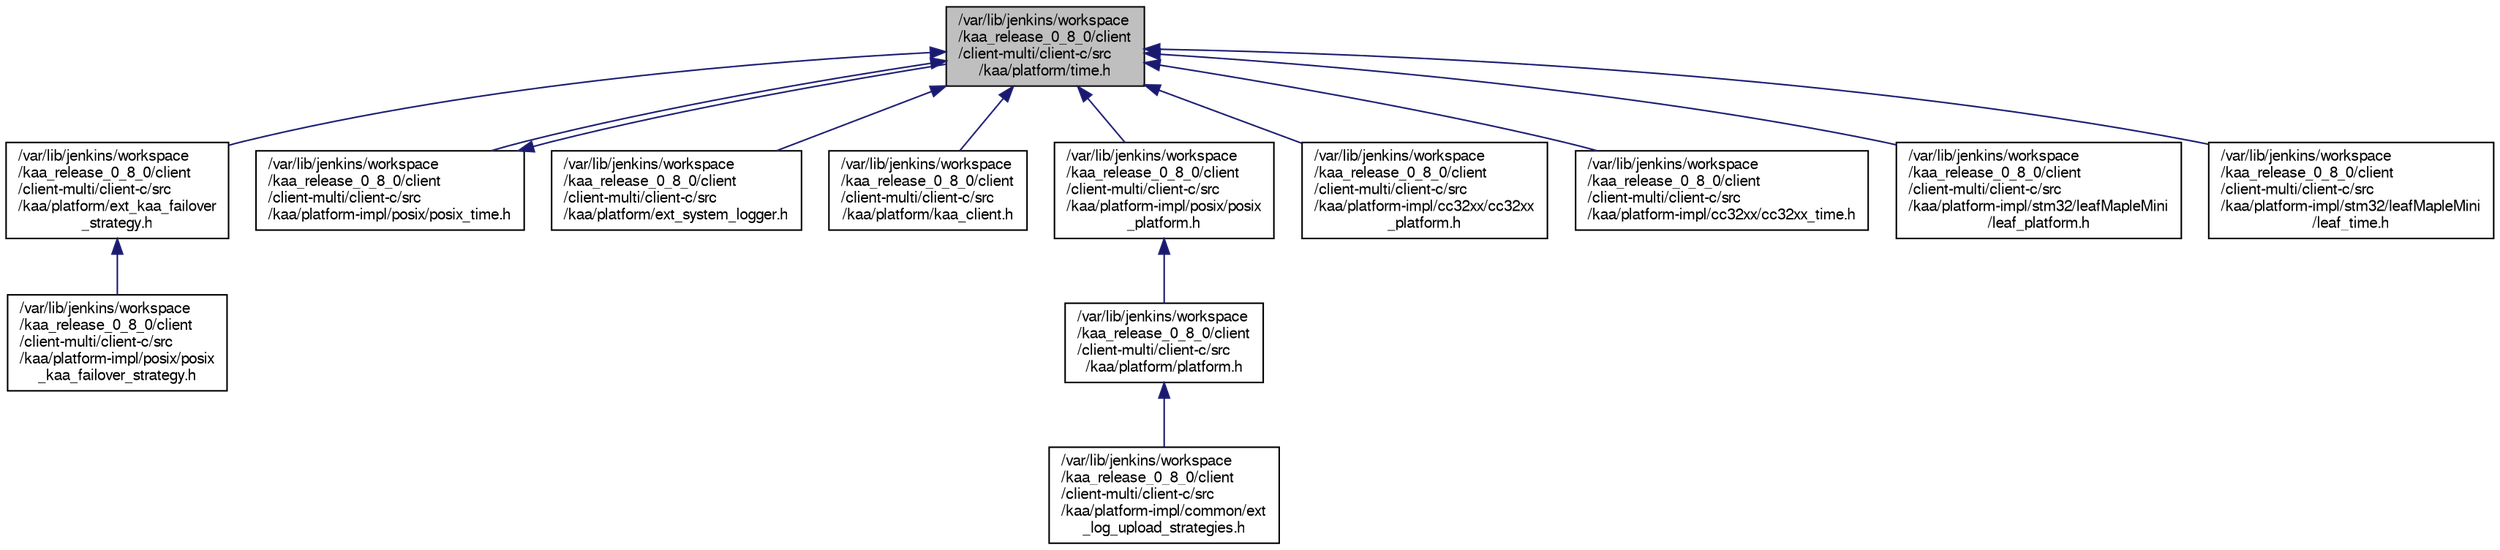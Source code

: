 digraph "/var/lib/jenkins/workspace/kaa_release_0_8_0/client/client-multi/client-c/src/kaa/platform/time.h"
{
  bgcolor="transparent";
  edge [fontname="FreeSans",fontsize="10",labelfontname="FreeSans",labelfontsize="10"];
  node [fontname="FreeSans",fontsize="10",shape=record];
  Node1 [label="/var/lib/jenkins/workspace\l/kaa_release_0_8_0/client\l/client-multi/client-c/src\l/kaa/platform/time.h",height=0.2,width=0.4,color="black", fillcolor="grey75", style="filled" fontcolor="black"];
  Node1 -> Node2 [dir="back",color="midnightblue",fontsize="10",style="solid",fontname="FreeSans"];
  Node2 [label="/var/lib/jenkins/workspace\l/kaa_release_0_8_0/client\l/client-multi/client-c/src\l/kaa/platform/ext_kaa_failover\l_strategy.h",height=0.2,width=0.4,color="black",URL="$ext__kaa__failover__strategy_8h.html"];
  Node2 -> Node3 [dir="back",color="midnightblue",fontsize="10",style="solid",fontname="FreeSans"];
  Node3 [label="/var/lib/jenkins/workspace\l/kaa_release_0_8_0/client\l/client-multi/client-c/src\l/kaa/platform-impl/posix/posix\l_kaa_failover_strategy.h",height=0.2,width=0.4,color="black",URL="$posix__kaa__failover__strategy_8h.html"];
  Node1 -> Node4 [dir="back",color="midnightblue",fontsize="10",style="solid",fontname="FreeSans"];
  Node4 [label="/var/lib/jenkins/workspace\l/kaa_release_0_8_0/client\l/client-multi/client-c/src\l/kaa/platform-impl/posix/posix_time.h",height=0.2,width=0.4,color="black",URL="$posix__time_8h.html"];
  Node4 -> Node1 [dir="back",color="midnightblue",fontsize="10",style="solid",fontname="FreeSans"];
  Node1 -> Node5 [dir="back",color="midnightblue",fontsize="10",style="solid",fontname="FreeSans"];
  Node5 [label="/var/lib/jenkins/workspace\l/kaa_release_0_8_0/client\l/client-multi/client-c/src\l/kaa/platform/ext_system_logger.h",height=0.2,width=0.4,color="black",URL="$ext__system__logger_8h.html"];
  Node1 -> Node6 [dir="back",color="midnightblue",fontsize="10",style="solid",fontname="FreeSans"];
  Node6 [label="/var/lib/jenkins/workspace\l/kaa_release_0_8_0/client\l/client-multi/client-c/src\l/kaa/platform/kaa_client.h",height=0.2,width=0.4,color="black",URL="$kaa__client_8h.html"];
  Node1 -> Node7 [dir="back",color="midnightblue",fontsize="10",style="solid",fontname="FreeSans"];
  Node7 [label="/var/lib/jenkins/workspace\l/kaa_release_0_8_0/client\l/client-multi/client-c/src\l/kaa/platform-impl/posix/posix\l_platform.h",height=0.2,width=0.4,color="black",URL="$posix__platform_8h.html"];
  Node7 -> Node8 [dir="back",color="midnightblue",fontsize="10",style="solid",fontname="FreeSans"];
  Node8 [label="/var/lib/jenkins/workspace\l/kaa_release_0_8_0/client\l/client-multi/client-c/src\l/kaa/platform/platform.h",height=0.2,width=0.4,color="black",URL="$platform_2platform_8h.html"];
  Node8 -> Node9 [dir="back",color="midnightblue",fontsize="10",style="solid",fontname="FreeSans"];
  Node9 [label="/var/lib/jenkins/workspace\l/kaa_release_0_8_0/client\l/client-multi/client-c/src\l/kaa/platform-impl/common/ext\l_log_upload_strategies.h",height=0.2,width=0.4,color="black",URL="$ext__log__upload__strategies_8h.html"];
  Node1 -> Node10 [dir="back",color="midnightblue",fontsize="10",style="solid",fontname="FreeSans"];
  Node10 [label="/var/lib/jenkins/workspace\l/kaa_release_0_8_0/client\l/client-multi/client-c/src\l/kaa/platform-impl/cc32xx/cc32xx\l_platform.h",height=0.2,width=0.4,color="black",URL="$cc32xx__platform_8h.html"];
  Node1 -> Node11 [dir="back",color="midnightblue",fontsize="10",style="solid",fontname="FreeSans"];
  Node11 [label="/var/lib/jenkins/workspace\l/kaa_release_0_8_0/client\l/client-multi/client-c/src\l/kaa/platform-impl/cc32xx/cc32xx_time.h",height=0.2,width=0.4,color="black",URL="$cc32xx__time_8h.html"];
  Node1 -> Node12 [dir="back",color="midnightblue",fontsize="10",style="solid",fontname="FreeSans"];
  Node12 [label="/var/lib/jenkins/workspace\l/kaa_release_0_8_0/client\l/client-multi/client-c/src\l/kaa/platform-impl/stm32/leafMapleMini\l/leaf_platform.h",height=0.2,width=0.4,color="black",URL="$leaf__platform_8h.html"];
  Node1 -> Node13 [dir="back",color="midnightblue",fontsize="10",style="solid",fontname="FreeSans"];
  Node13 [label="/var/lib/jenkins/workspace\l/kaa_release_0_8_0/client\l/client-multi/client-c/src\l/kaa/platform-impl/stm32/leafMapleMini\l/leaf_time.h",height=0.2,width=0.4,color="black",URL="$leaf__time_8h.html"];
}
